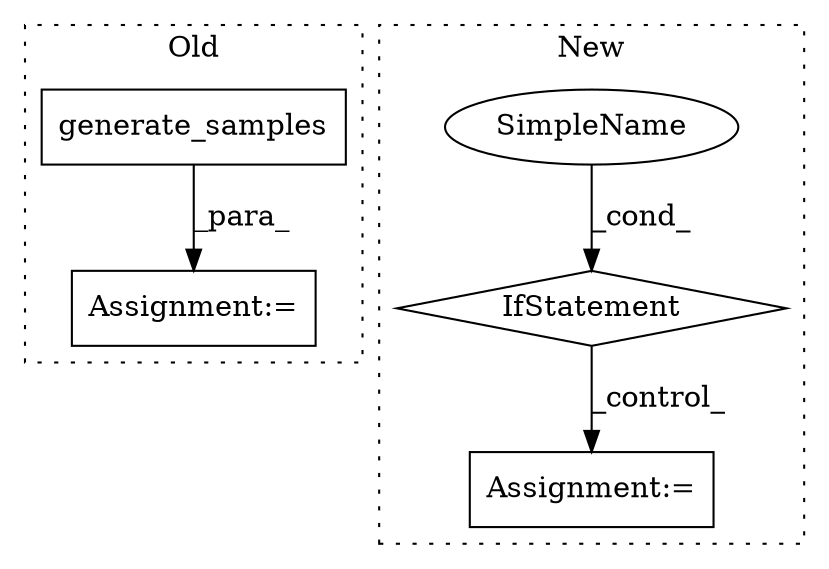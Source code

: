 digraph G {
subgraph cluster0 {
1 [label="generate_samples" a="32" s="5336,5372" l="17,1" shape="box"];
5 [label="Assignment:=" a="7" s="5323" l="1" shape="box"];
label = "Old";
style="dotted";
}
subgraph cluster1 {
2 [label="IfStatement" a="25" s="5436,5447" l="4,2" shape="diamond"];
3 [label="SimpleName" a="42" s="5440" l="7" shape="ellipse"];
4 [label="Assignment:=" a="7" s="5476" l="1" shape="box"];
label = "New";
style="dotted";
}
1 -> 5 [label="_para_"];
2 -> 4 [label="_control_"];
3 -> 2 [label="_cond_"];
}